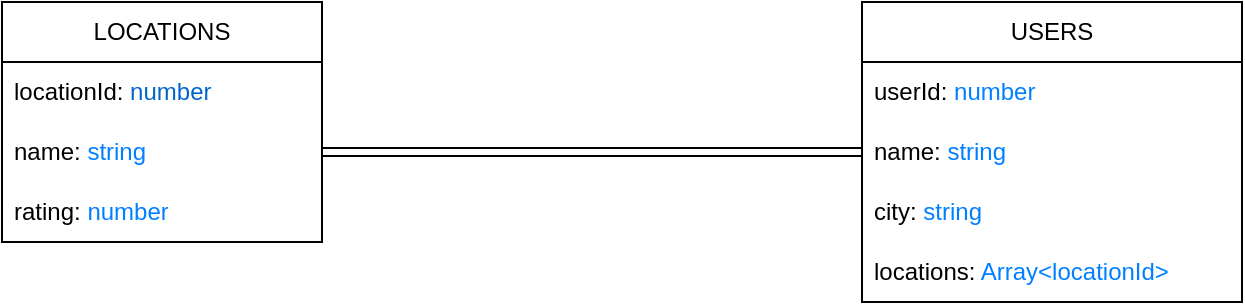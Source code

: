 <mxfile version="23.0.2" type="github">
  <diagram name="Página-1" id="ho_BNTLceqUaS3OTD2WW">
    <mxGraphModel dx="1434" dy="795" grid="1" gridSize="10" guides="1" tooltips="1" connect="1" arrows="1" fold="1" page="1" pageScale="1" pageWidth="827" pageHeight="1169" math="0" shadow="0">
      <root>
        <mxCell id="0" />
        <mxCell id="1" parent="0" />
        <mxCell id="pJdSFMJNaVdKwrQyZ06e-1" value="LOCATIONS" style="swimlane;fontStyle=0;childLayout=stackLayout;horizontal=1;startSize=30;horizontalStack=0;resizeParent=1;resizeParentMax=0;resizeLast=0;collapsible=1;marginBottom=0;whiteSpace=wrap;html=1;" vertex="1" parent="1">
          <mxGeometry x="80" y="80" width="160" height="120" as="geometry" />
        </mxCell>
        <mxCell id="pJdSFMJNaVdKwrQyZ06e-2" value="&lt;div&gt;locationId: &lt;font color=&quot;#0066cc&quot;&gt;number&lt;/font&gt;&lt;/div&gt;" style="text;strokeColor=none;fillColor=none;align=left;verticalAlign=middle;spacingLeft=4;spacingRight=4;overflow=hidden;points=[[0,0.5],[1,0.5]];portConstraint=eastwest;rotatable=0;whiteSpace=wrap;html=1;" vertex="1" parent="pJdSFMJNaVdKwrQyZ06e-1">
          <mxGeometry y="30" width="160" height="30" as="geometry" />
        </mxCell>
        <mxCell id="pJdSFMJNaVdKwrQyZ06e-3" value="name: &lt;font color=&quot;#007fff&quot;&gt;string&lt;/font&gt;" style="text;strokeColor=none;fillColor=none;align=left;verticalAlign=middle;spacingLeft=4;spacingRight=4;overflow=hidden;points=[[0,0.5],[1,0.5]];portConstraint=eastwest;rotatable=0;whiteSpace=wrap;html=1;" vertex="1" parent="pJdSFMJNaVdKwrQyZ06e-1">
          <mxGeometry y="60" width="160" height="30" as="geometry" />
        </mxCell>
        <mxCell id="pJdSFMJNaVdKwrQyZ06e-4" value="rating: &lt;font color=&quot;#007fff&quot;&gt;number&lt;/font&gt;" style="text;strokeColor=none;fillColor=none;align=left;verticalAlign=middle;spacingLeft=4;spacingRight=4;overflow=hidden;points=[[0,0.5],[1,0.5]];portConstraint=eastwest;rotatable=0;whiteSpace=wrap;html=1;" vertex="1" parent="pJdSFMJNaVdKwrQyZ06e-1">
          <mxGeometry y="90" width="160" height="30" as="geometry" />
        </mxCell>
        <mxCell id="pJdSFMJNaVdKwrQyZ06e-6" value="USERS" style="swimlane;fontStyle=0;childLayout=stackLayout;horizontal=1;startSize=30;horizontalStack=0;resizeParent=1;resizeParentMax=0;resizeLast=0;collapsible=1;marginBottom=0;whiteSpace=wrap;html=1;" vertex="1" parent="1">
          <mxGeometry x="510" y="80" width="190" height="150" as="geometry">
            <mxRectangle x="490" y="80" width="80" height="30" as="alternateBounds" />
          </mxGeometry>
        </mxCell>
        <mxCell id="pJdSFMJNaVdKwrQyZ06e-7" value="userId: &lt;font color=&quot;#007fff&quot;&gt;number&lt;/font&gt;" style="text;strokeColor=none;fillColor=none;align=left;verticalAlign=middle;spacingLeft=4;spacingRight=4;overflow=hidden;points=[[0,0.5],[1,0.5]];portConstraint=eastwest;rotatable=0;whiteSpace=wrap;html=1;" vertex="1" parent="pJdSFMJNaVdKwrQyZ06e-6">
          <mxGeometry y="30" width="190" height="30" as="geometry" />
        </mxCell>
        <mxCell id="pJdSFMJNaVdKwrQyZ06e-8" value="name: &lt;font color=&quot;#007fff&quot;&gt;string&lt;/font&gt;" style="text;strokeColor=none;fillColor=none;align=left;verticalAlign=middle;spacingLeft=4;spacingRight=4;overflow=hidden;points=[[0,0.5],[1,0.5]];portConstraint=eastwest;rotatable=0;whiteSpace=wrap;html=1;" vertex="1" parent="pJdSFMJNaVdKwrQyZ06e-6">
          <mxGeometry y="60" width="190" height="30" as="geometry" />
        </mxCell>
        <mxCell id="pJdSFMJNaVdKwrQyZ06e-9" value="city: &lt;font color=&quot;#007fff&quot;&gt;string&lt;/font&gt;" style="text;strokeColor=none;fillColor=none;align=left;verticalAlign=middle;spacingLeft=4;spacingRight=4;overflow=hidden;points=[[0,0.5],[1,0.5]];portConstraint=eastwest;rotatable=0;whiteSpace=wrap;html=1;" vertex="1" parent="pJdSFMJNaVdKwrQyZ06e-6">
          <mxGeometry y="90" width="190" height="30" as="geometry" />
        </mxCell>
        <mxCell id="pJdSFMJNaVdKwrQyZ06e-16" value="locations: &lt;font color=&quot;#007fff&quot;&gt;Array&amp;lt;locationId&amp;gt;&lt;/font&gt;" style="text;strokeColor=none;fillColor=none;align=left;verticalAlign=middle;spacingLeft=4;spacingRight=4;overflow=hidden;points=[[0,0.5],[1,0.5]];portConstraint=eastwest;rotatable=0;whiteSpace=wrap;html=1;" vertex="1" parent="pJdSFMJNaVdKwrQyZ06e-6">
          <mxGeometry y="120" width="190" height="30" as="geometry" />
        </mxCell>
        <mxCell id="pJdSFMJNaVdKwrQyZ06e-19" style="edgeStyle=orthogonalEdgeStyle;rounded=0;orthogonalLoop=1;jettySize=auto;html=1;entryX=0;entryY=0.5;entryDx=0;entryDy=0;shape=link;exitX=1;exitY=0.5;exitDx=0;exitDy=0;" edge="1" parent="1" source="pJdSFMJNaVdKwrQyZ06e-3" target="pJdSFMJNaVdKwrQyZ06e-8">
          <mxGeometry relative="1" as="geometry">
            <mxPoint x="260" y="155" as="sourcePoint" />
          </mxGeometry>
        </mxCell>
      </root>
    </mxGraphModel>
  </diagram>
</mxfile>
